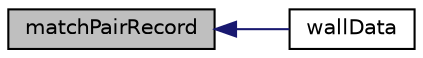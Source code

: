 digraph "matchPairRecord"
{
  bgcolor="transparent";
  edge [fontname="Helvetica",fontsize="10",labelfontname="Helvetica",labelfontsize="10"];
  node [fontname="Helvetica",fontsize="10",shape=record];
  rankdir="LR";
  Node1 [label="matchPairRecord",height=0.2,width=0.4,color="black", fillcolor="grey75", style="filled", fontcolor="black"];
  Node1 -> Node2 [dir="back",color="midnightblue",fontsize="10",style="solid",fontname="Helvetica"];
  Node2 [label="wallData",height=0.2,width=0.4,color="black",URL="$a00310.html#a200edf46931a0ff5b83fc97c2fa16681",tooltip="Return field of wall data from each record, used for field IO. "];
}
